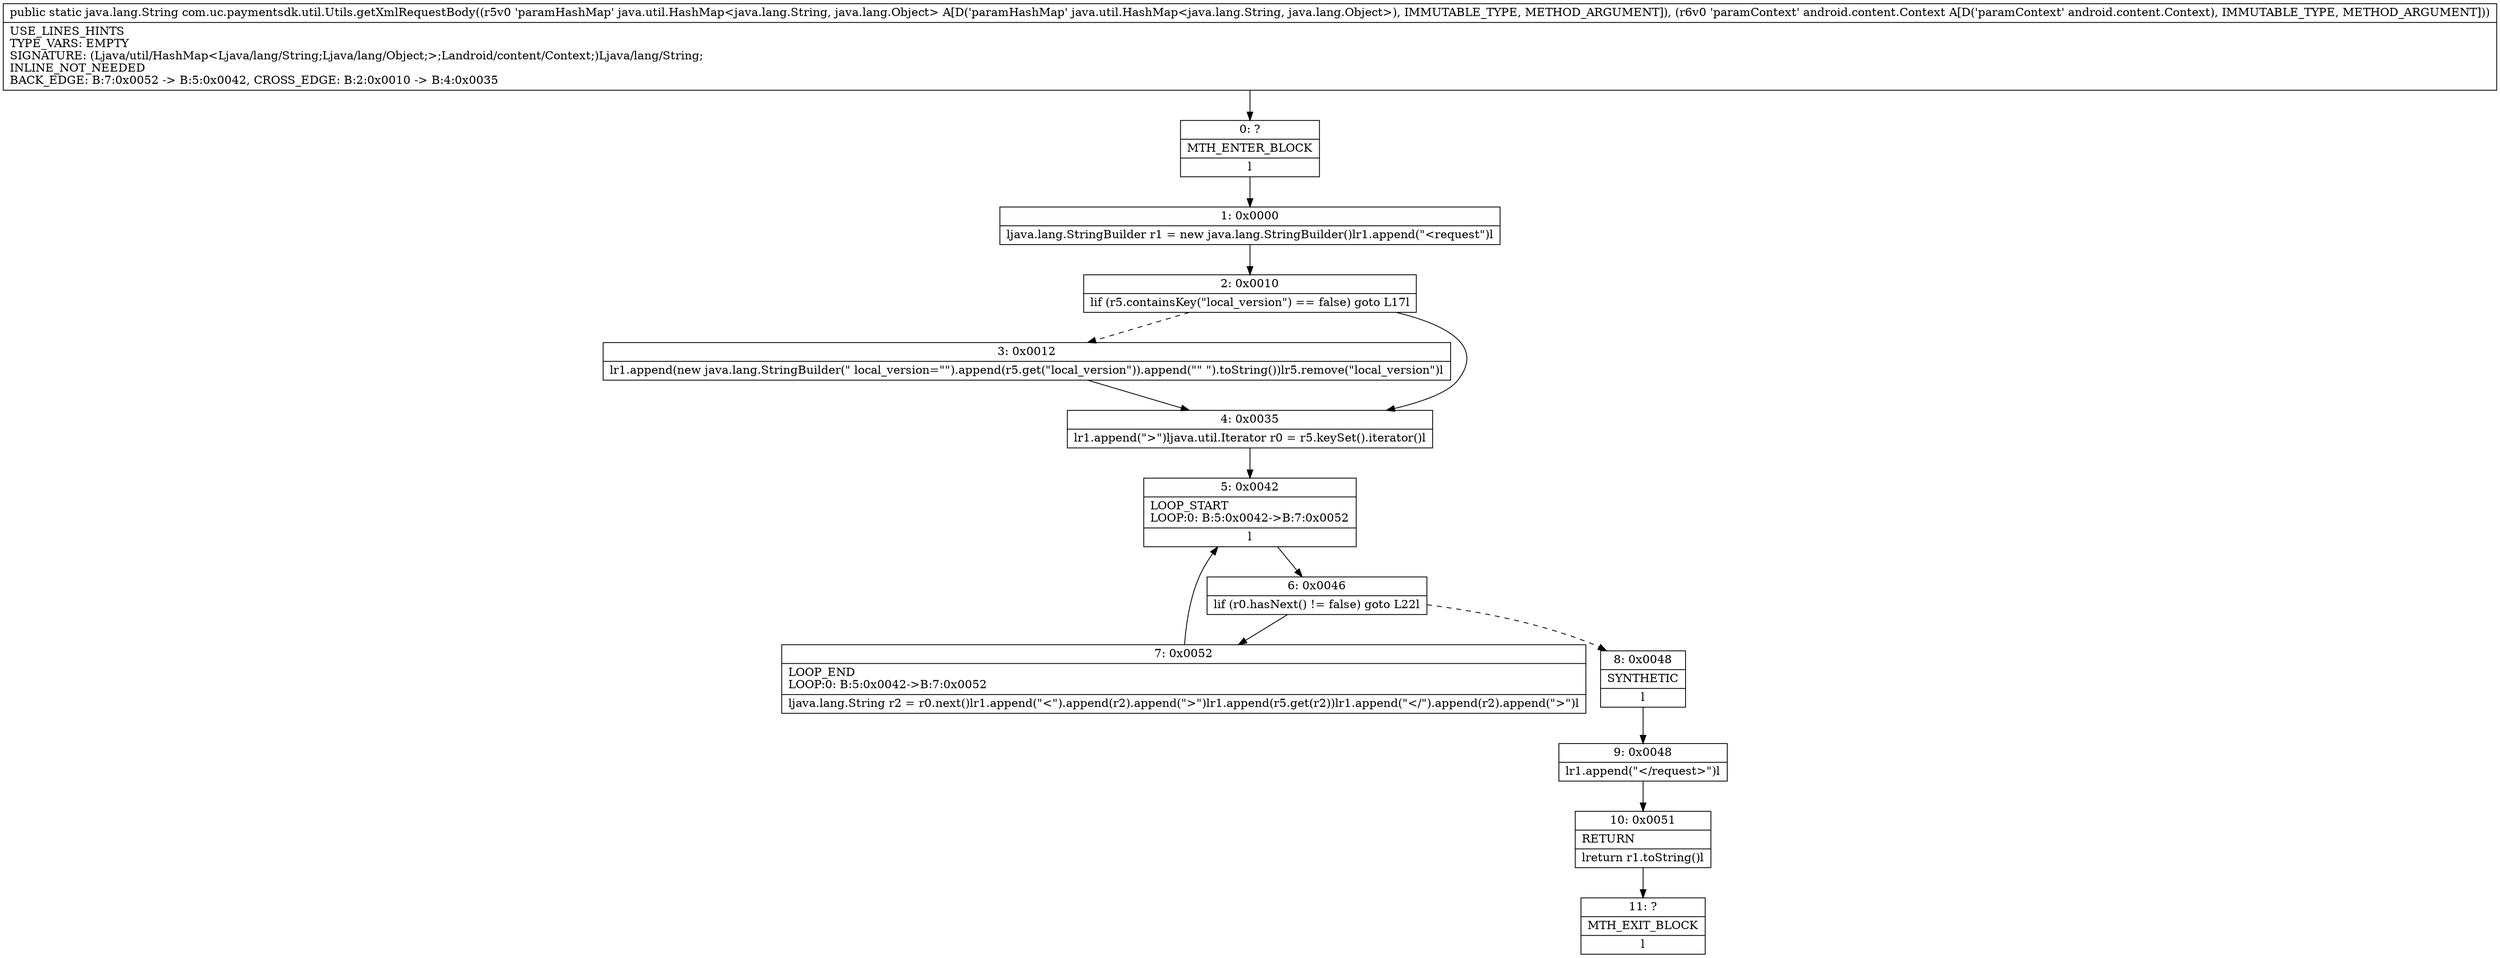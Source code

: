 digraph "CFG forcom.uc.paymentsdk.util.Utils.getXmlRequestBody(Ljava\/util\/HashMap;Landroid\/content\/Context;)Ljava\/lang\/String;" {
Node_0 [shape=record,label="{0\:\ ?|MTH_ENTER_BLOCK\l|l}"];
Node_1 [shape=record,label="{1\:\ 0x0000|ljava.lang.StringBuilder r1 = new java.lang.StringBuilder()lr1.append(\"\<request\")l}"];
Node_2 [shape=record,label="{2\:\ 0x0010|lif (r5.containsKey(\"local_version\") == false) goto L17l}"];
Node_3 [shape=record,label="{3\:\ 0x0012|lr1.append(new java.lang.StringBuilder(\" local_version=\"\").append(r5.get(\"local_version\")).append(\"\" \").toString())lr5.remove(\"local_version\")l}"];
Node_4 [shape=record,label="{4\:\ 0x0035|lr1.append(\"\>\")ljava.util.Iterator r0 = r5.keySet().iterator()l}"];
Node_5 [shape=record,label="{5\:\ 0x0042|LOOP_START\lLOOP:0: B:5:0x0042\-\>B:7:0x0052\l|l}"];
Node_6 [shape=record,label="{6\:\ 0x0046|lif (r0.hasNext() != false) goto L22l}"];
Node_7 [shape=record,label="{7\:\ 0x0052|LOOP_END\lLOOP:0: B:5:0x0042\-\>B:7:0x0052\l|ljava.lang.String r2 = r0.next()lr1.append(\"\<\").append(r2).append(\"\>\")lr1.append(r5.get(r2))lr1.append(\"\<\/\").append(r2).append(\"\>\")l}"];
Node_8 [shape=record,label="{8\:\ 0x0048|SYNTHETIC\l|l}"];
Node_9 [shape=record,label="{9\:\ 0x0048|lr1.append(\"\<\/request\>\")l}"];
Node_10 [shape=record,label="{10\:\ 0x0051|RETURN\l|lreturn r1.toString()l}"];
Node_11 [shape=record,label="{11\:\ ?|MTH_EXIT_BLOCK\l|l}"];
MethodNode[shape=record,label="{public static java.lang.String com.uc.paymentsdk.util.Utils.getXmlRequestBody((r5v0 'paramHashMap' java.util.HashMap\<java.lang.String, java.lang.Object\> A[D('paramHashMap' java.util.HashMap\<java.lang.String, java.lang.Object\>), IMMUTABLE_TYPE, METHOD_ARGUMENT]), (r6v0 'paramContext' android.content.Context A[D('paramContext' android.content.Context), IMMUTABLE_TYPE, METHOD_ARGUMENT]))  | USE_LINES_HINTS\lTYPE_VARS: EMPTY\lSIGNATURE: (Ljava\/util\/HashMap\<Ljava\/lang\/String;Ljava\/lang\/Object;\>;Landroid\/content\/Context;)Ljava\/lang\/String;\lINLINE_NOT_NEEDED\lBACK_EDGE: B:7:0x0052 \-\> B:5:0x0042, CROSS_EDGE: B:2:0x0010 \-\> B:4:0x0035\l}"];
MethodNode -> Node_0;
Node_0 -> Node_1;
Node_1 -> Node_2;
Node_2 -> Node_3[style=dashed];
Node_2 -> Node_4;
Node_3 -> Node_4;
Node_4 -> Node_5;
Node_5 -> Node_6;
Node_6 -> Node_7;
Node_6 -> Node_8[style=dashed];
Node_7 -> Node_5;
Node_8 -> Node_9;
Node_9 -> Node_10;
Node_10 -> Node_11;
}

